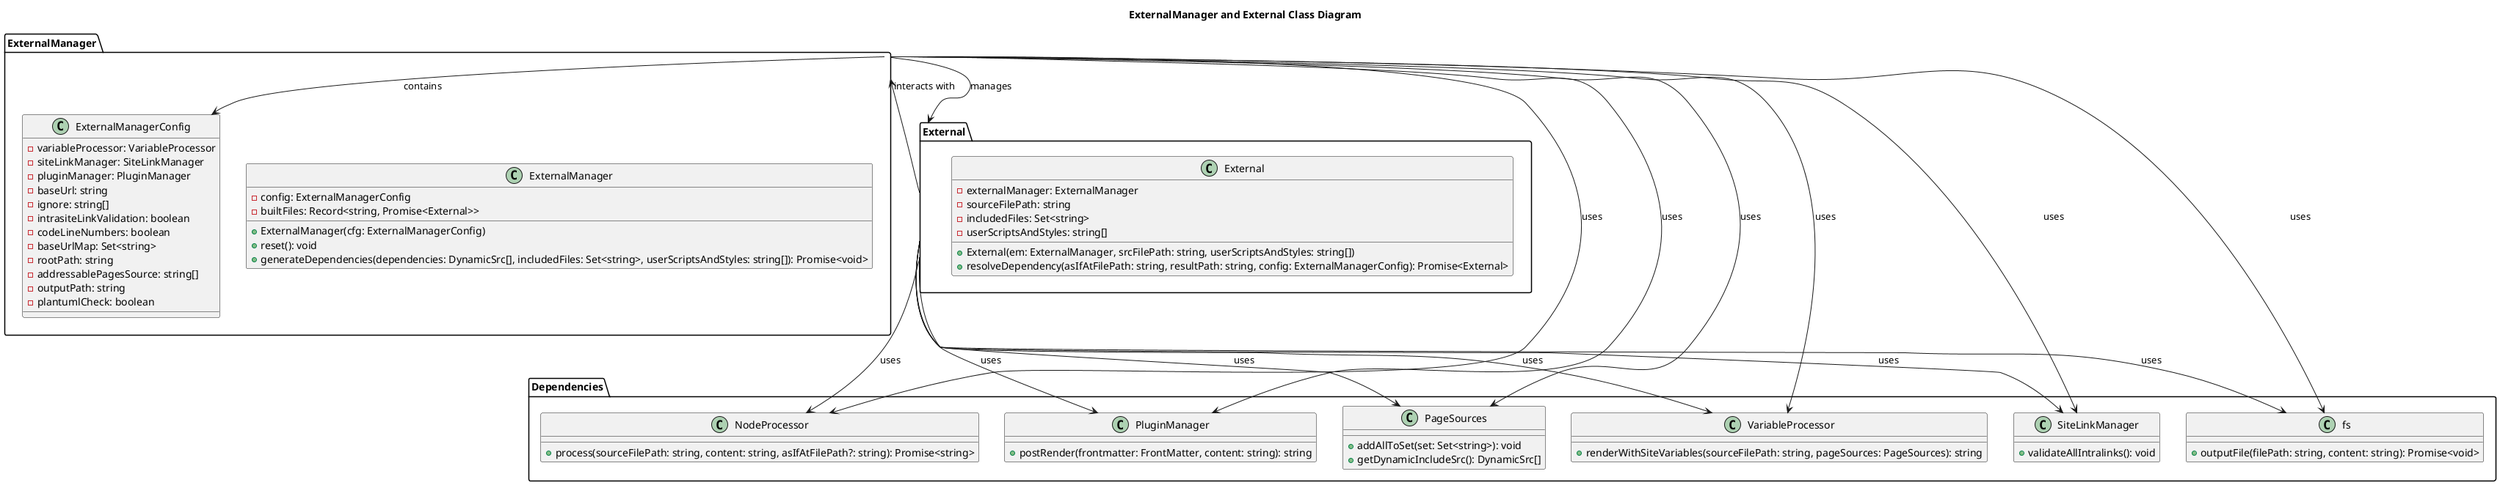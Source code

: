 @startuml
title ExternalManager and External Class Diagram

package "ExternalManager" {
  class ExternalManager {
    - config: ExternalManagerConfig
    - builtFiles: Record<string, Promise<External>>

    + ExternalManager(cfg: ExternalManagerConfig)
    + reset(): void
    + generateDependencies(dependencies: DynamicSrc[], includedFiles: Set<string>, userScriptsAndStyles: string[]): Promise<void>
  }

  class ExternalManagerConfig {
    - variableProcessor: VariableProcessor
    - siteLinkManager: SiteLinkManager
    - pluginManager: PluginManager
    - baseUrl: string
    - ignore: string[]
    - intrasiteLinkValidation: boolean
    - codeLineNumbers: boolean
    - baseUrlMap: Set<string>
    - rootPath: string
    - addressablePagesSource: string[]
    - outputPath: string
    - plantumlCheck: boolean
  }

}

package "External" {
  class External {
    - externalManager: ExternalManager
    - sourceFilePath: string
    - includedFiles: Set<string>
    - userScriptsAndStyles: string[]

    + External(em: ExternalManager, srcFilePath: string, userScriptsAndStyles: string[])
    + resolveDependency(asIfAtFilePath: string, resultPath: string, config: ExternalManagerConfig): Promise<External>
  }
}

package "Dependencies" {
  class NodeProcessor {
    + process(sourceFilePath: string, content: string, asIfAtFilePath?: string): Promise<string>
  }

  class VariableProcessor {
    + renderWithSiteVariables(sourceFilePath: string, pageSources: PageSources): string
  }

  class PluginManager {
    + postRender(frontmatter: FrontMatter, content: string): string
  }

  class SiteLinkManager {
    + validateAllIntralinks(): void
  }

  class PageSources {
    + addAllToSet(set: Set<string>): void
    + getDynamicIncludeSrc(): DynamicSrc[]
  }

  class fs {
    + outputFile(filePath: string, content: string): Promise<void>
  }
}

ExternalManager --> ExternalManagerConfig : contains
ExternalManager --> External : manages
ExternalManager --> NodeProcessor : uses
ExternalManager --> VariableProcessor : uses
ExternalManager --> PluginManager : uses
ExternalManager --> SiteLinkManager : uses
ExternalManager --> PageSources : uses
ExternalManager --> fs : uses

External --> ExternalManager : interacts with
External --> NodeProcessor : uses
External --> VariableProcessor : uses
External --> PluginManager : uses
External --> SiteLinkManager : uses
External --> PageSources : uses
External --> fs : uses

ExternalManager -down[hidden]- External

@enduml


